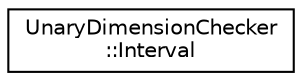 digraph "Graphical Class Hierarchy"
{
 // LATEX_PDF_SIZE
  edge [fontname="Helvetica",fontsize="10",labelfontname="Helvetica",labelfontsize="10"];
  node [fontname="Helvetica",fontsize="10",shape=record];
  rankdir="LR";
  Node0 [label="UnaryDimensionChecker\l::Interval",height=0.2,width=0.4,color="black", fillcolor="white", style="filled",URL="$structoperations__research_1_1_unary_dimension_checker_1_1_interval.html",tooltip=" "];
}
